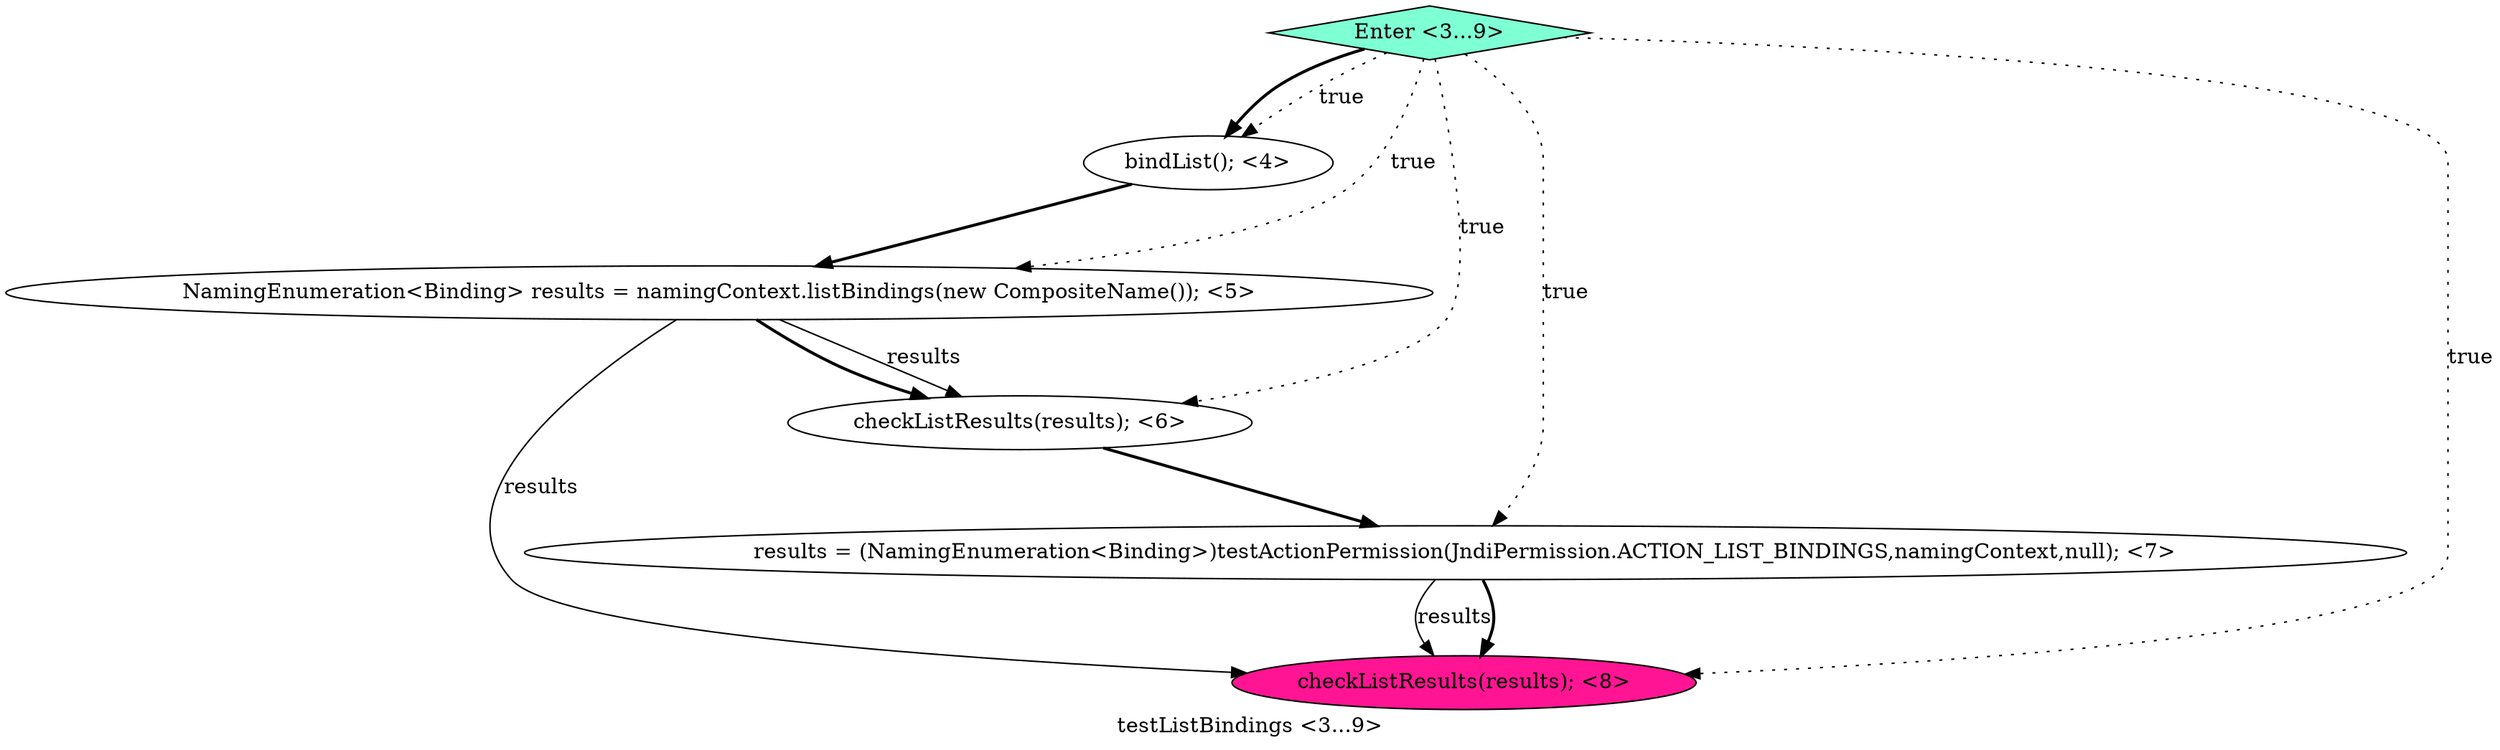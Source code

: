 digraph PDG {
label = "testListBindings <3...9>";
0.0 [style = filled, label = "bindList(); <4>", fillcolor = white, shape = ellipse];
0.2 [style = filled, label = "checkListResults(results); <6>", fillcolor = white, shape = ellipse];
0.4 [style = filled, label = "checkListResults(results); <8>", fillcolor = deeppink, shape = ellipse];
0.1 [style = filled, label = "NamingEnumeration<Binding> results = namingContext.listBindings(new CompositeName()); <5>", fillcolor = white, shape = ellipse];
0.5 [style = filled, label = "Enter <3...9>", fillcolor = aquamarine, shape = diamond];
0.3 [style = filled, label = "results = (NamingEnumeration<Binding>)testActionPermission(JndiPermission.ACTION_LIST_BINDINGS,namingContext,null); <7>", fillcolor = white, shape = ellipse];
0.0 -> 0.1 [style = bold, label=""];
0.1 -> 0.2 [style = solid, label="results"];
0.1 -> 0.2 [style = bold, label=""];
0.1 -> 0.4 [style = solid, label="results"];
0.2 -> 0.3 [style = bold, label=""];
0.3 -> 0.4 [style = solid, label="results"];
0.3 -> 0.4 [style = bold, label=""];
0.5 -> 0.0 [style = dotted, label="true"];
0.5 -> 0.0 [style = bold, label=""];
0.5 -> 0.1 [style = dotted, label="true"];
0.5 -> 0.2 [style = dotted, label="true"];
0.5 -> 0.3 [style = dotted, label="true"];
0.5 -> 0.4 [style = dotted, label="true"];
}
